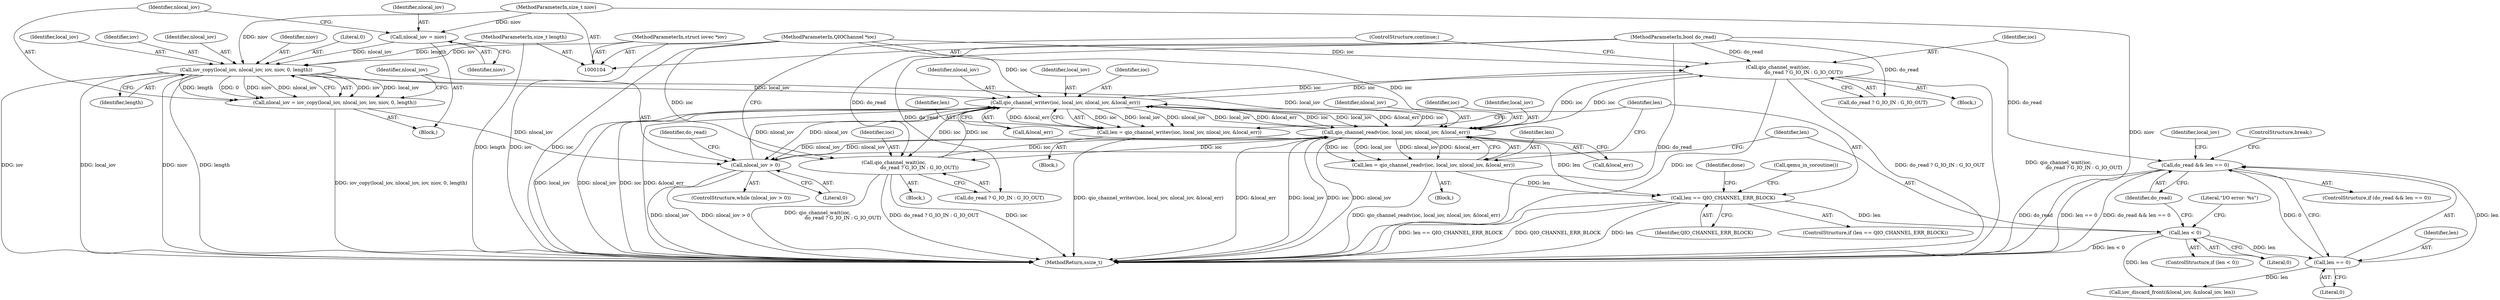digraph "0_qemu_ff82911cd3f69f028f2537825c9720ff78bc3f19_1@API" {
"1000220" [label="(Call,do_read && len == 0)"];
"1000109" [label="(MethodParameterIn,bool do_read)"];
"1000222" [label="(Call,len == 0)"];
"1000204" [label="(Call,len < 0)"];
"1000164" [label="(Call,len == QIO_CHANNEL_ERR_BLOCK)"];
"1000155" [label="(Call,len = qio_channel_writev(ioc, local_iov, nlocal_iov, &local_err))"];
"1000157" [label="(Call,qio_channel_writev(ioc, local_iov, nlocal_iov, &local_err))"];
"1000147" [label="(Call,qio_channel_readv(ioc, local_iov, nlocal_iov, &local_err))"];
"1000176" [label="(Call,qio_channel_wait(ioc,\n                                 do_read ? G_IO_IN : G_IO_OUT))"];
"1000105" [label="(MethodParameterIn,QIOChannel *ioc)"];
"1000191" [label="(Call,qio_channel_wait(ioc,\n                                 do_read ? G_IO_IN : G_IO_OUT))"];
"1000129" [label="(Call,iov_copy(local_iov, nlocal_iov, iov, niov, 0, length))"];
"1000124" [label="(Call,nlocal_iov = niov)"];
"1000107" [label="(MethodParameterIn,size_t niov)"];
"1000106" [label="(MethodParameterIn,struct iovec *iov)"];
"1000108" [label="(MethodParameterIn,size_t length)"];
"1000137" [label="(Call,nlocal_iov > 0)"];
"1000127" [label="(Call,nlocal_iov = iov_copy(local_iov, nlocal_iov, iov, niov, 0, length))"];
"1000145" [label="(Call,len = qio_channel_readv(ioc, local_iov, nlocal_iov, &local_err))"];
"1000209" [label="(Literal,\"I/O error: %s\")"];
"1000224" [label="(Literal,0)"];
"1000204" [label="(Call,len < 0)"];
"1000227" [label="(Call,iov_discard_front(&local_iov, &nlocal_iov, len))"];
"1000190" [label="(Block,)"];
"1000161" [label="(Call,&local_err)"];
"1000133" [label="(Identifier,niov)"];
"1000177" [label="(Identifier,ioc)"];
"1000124" [label="(Call,nlocal_iov = niov)"];
"1000143" [label="(Identifier,do_read)"];
"1000192" [label="(Identifier,ioc)"];
"1000226" [label="(ControlStructure,break;)"];
"1000156" [label="(Identifier,len)"];
"1000137" [label="(Call,nlocal_iov > 0)"];
"1000128" [label="(Identifier,nlocal_iov)"];
"1000220" [label="(Call,do_read && len == 0)"];
"1000150" [label="(Identifier,nlocal_iov)"];
"1000134" [label="(Literal,0)"];
"1000203" [label="(ControlStructure,if (len < 0))"];
"1000155" [label="(Call,len = qio_channel_writev(ioc, local_iov, nlocal_iov, &local_err))"];
"1000166" [label="(Identifier,QIO_CHANNEL_ERR_BLOCK)"];
"1000125" [label="(Identifier,nlocal_iov)"];
"1000164" [label="(Call,len == QIO_CHANNEL_ERR_BLOCK)"];
"1000159" [label="(Identifier,local_iov)"];
"1000191" [label="(Call,qio_channel_wait(ioc,\n                                 do_read ? G_IO_IN : G_IO_OUT))"];
"1000105" [label="(MethodParameterIn,QIOChannel *ioc)"];
"1000110" [label="(Block,)"];
"1000219" [label="(ControlStructure,if (do_read && len == 0))"];
"1000145" [label="(Call,len = qio_channel_readv(ioc, local_iov, nlocal_iov, &local_err))"];
"1000129" [label="(Call,iov_copy(local_iov, nlocal_iov, iov, niov, 0, length))"];
"1000138" [label="(Identifier,nlocal_iov)"];
"1000157" [label="(Call,qio_channel_writev(ioc, local_iov, nlocal_iov, &local_err))"];
"1000127" [label="(Call,nlocal_iov = iov_copy(local_iov, nlocal_iov, iov, niov, 0, length))"];
"1000108" [label="(MethodParameterIn,size_t length)"];
"1000178" [label="(Call,do_read ? G_IO_IN : G_IO_OUT)"];
"1000130" [label="(Identifier,local_iov)"];
"1000229" [label="(Identifier,local_iov)"];
"1000205" [label="(Identifier,len)"];
"1000126" [label="(Identifier,niov)"];
"1000144" [label="(Block,)"];
"1000236" [label="(MethodReturn,ssize_t)"];
"1000189" [label="(Identifier,done)"];
"1000176" [label="(Call,qio_channel_wait(ioc,\n                                 do_read ? G_IO_IN : G_IO_OUT))"];
"1000107" [label="(MethodParameterIn,size_t niov)"];
"1000135" [label="(Identifier,length)"];
"1000146" [label="(Identifier,len)"];
"1000106" [label="(MethodParameterIn,struct iovec *iov)"];
"1000221" [label="(Identifier,do_read)"];
"1000139" [label="(Literal,0)"];
"1000206" [label="(Literal,0)"];
"1000158" [label="(Identifier,ioc)"];
"1000175" [label="(Block,)"];
"1000148" [label="(Identifier,ioc)"];
"1000163" [label="(ControlStructure,if (len == QIO_CHANNEL_ERR_BLOCK))"];
"1000149" [label="(Identifier,local_iov)"];
"1000109" [label="(MethodParameterIn,bool do_read)"];
"1000223" [label="(Identifier,len)"];
"1000132" [label="(Identifier,iov)"];
"1000154" [label="(Block,)"];
"1000160" [label="(Identifier,nlocal_iov)"];
"1000147" [label="(Call,qio_channel_readv(ioc, local_iov, nlocal_iov, &local_err))"];
"1000193" [label="(Call,do_read ? G_IO_IN : G_IO_OUT)"];
"1000222" [label="(Call,len == 0)"];
"1000202" [label="(ControlStructure,continue;)"];
"1000131" [label="(Identifier,nlocal_iov)"];
"1000151" [label="(Call,&local_err)"];
"1000169" [label="(Call,qemu_in_coroutine())"];
"1000165" [label="(Identifier,len)"];
"1000136" [label="(ControlStructure,while (nlocal_iov > 0))"];
"1000220" -> "1000219"  [label="AST: "];
"1000220" -> "1000221"  [label="CFG: "];
"1000220" -> "1000222"  [label="CFG: "];
"1000221" -> "1000220"  [label="AST: "];
"1000222" -> "1000220"  [label="AST: "];
"1000226" -> "1000220"  [label="CFG: "];
"1000229" -> "1000220"  [label="CFG: "];
"1000220" -> "1000236"  [label="DDG: do_read"];
"1000220" -> "1000236"  [label="DDG: len == 0"];
"1000220" -> "1000236"  [label="DDG: do_read && len == 0"];
"1000109" -> "1000220"  [label="DDG: do_read"];
"1000222" -> "1000220"  [label="DDG: len"];
"1000222" -> "1000220"  [label="DDG: 0"];
"1000109" -> "1000104"  [label="AST: "];
"1000109" -> "1000236"  [label="DDG: do_read"];
"1000109" -> "1000176"  [label="DDG: do_read"];
"1000109" -> "1000178"  [label="DDG: do_read"];
"1000109" -> "1000191"  [label="DDG: do_read"];
"1000109" -> "1000193"  [label="DDG: do_read"];
"1000222" -> "1000224"  [label="CFG: "];
"1000223" -> "1000222"  [label="AST: "];
"1000224" -> "1000222"  [label="AST: "];
"1000204" -> "1000222"  [label="DDG: len"];
"1000222" -> "1000227"  [label="DDG: len"];
"1000204" -> "1000203"  [label="AST: "];
"1000204" -> "1000206"  [label="CFG: "];
"1000205" -> "1000204"  [label="AST: "];
"1000206" -> "1000204"  [label="AST: "];
"1000209" -> "1000204"  [label="CFG: "];
"1000221" -> "1000204"  [label="CFG: "];
"1000204" -> "1000236"  [label="DDG: len < 0"];
"1000164" -> "1000204"  [label="DDG: len"];
"1000204" -> "1000227"  [label="DDG: len"];
"1000164" -> "1000163"  [label="AST: "];
"1000164" -> "1000166"  [label="CFG: "];
"1000165" -> "1000164"  [label="AST: "];
"1000166" -> "1000164"  [label="AST: "];
"1000169" -> "1000164"  [label="CFG: "];
"1000189" -> "1000164"  [label="CFG: "];
"1000164" -> "1000236"  [label="DDG: len == QIO_CHANNEL_ERR_BLOCK"];
"1000164" -> "1000236"  [label="DDG: QIO_CHANNEL_ERR_BLOCK"];
"1000164" -> "1000236"  [label="DDG: len"];
"1000155" -> "1000164"  [label="DDG: len"];
"1000145" -> "1000164"  [label="DDG: len"];
"1000155" -> "1000154"  [label="AST: "];
"1000155" -> "1000157"  [label="CFG: "];
"1000156" -> "1000155"  [label="AST: "];
"1000157" -> "1000155"  [label="AST: "];
"1000165" -> "1000155"  [label="CFG: "];
"1000155" -> "1000236"  [label="DDG: qio_channel_writev(ioc, local_iov, nlocal_iov, &local_err)"];
"1000157" -> "1000155"  [label="DDG: ioc"];
"1000157" -> "1000155"  [label="DDG: local_iov"];
"1000157" -> "1000155"  [label="DDG: nlocal_iov"];
"1000157" -> "1000155"  [label="DDG: &local_err"];
"1000157" -> "1000161"  [label="CFG: "];
"1000158" -> "1000157"  [label="AST: "];
"1000159" -> "1000157"  [label="AST: "];
"1000160" -> "1000157"  [label="AST: "];
"1000161" -> "1000157"  [label="AST: "];
"1000157" -> "1000236"  [label="DDG: local_iov"];
"1000157" -> "1000236"  [label="DDG: nlocal_iov"];
"1000157" -> "1000236"  [label="DDG: ioc"];
"1000157" -> "1000236"  [label="DDG: &local_err"];
"1000157" -> "1000137"  [label="DDG: nlocal_iov"];
"1000157" -> "1000147"  [label="DDG: ioc"];
"1000157" -> "1000147"  [label="DDG: local_iov"];
"1000157" -> "1000147"  [label="DDG: &local_err"];
"1000147" -> "1000157"  [label="DDG: ioc"];
"1000147" -> "1000157"  [label="DDG: local_iov"];
"1000147" -> "1000157"  [label="DDG: &local_err"];
"1000176" -> "1000157"  [label="DDG: ioc"];
"1000191" -> "1000157"  [label="DDG: ioc"];
"1000105" -> "1000157"  [label="DDG: ioc"];
"1000129" -> "1000157"  [label="DDG: local_iov"];
"1000137" -> "1000157"  [label="DDG: nlocal_iov"];
"1000157" -> "1000176"  [label="DDG: ioc"];
"1000157" -> "1000191"  [label="DDG: ioc"];
"1000147" -> "1000145"  [label="AST: "];
"1000147" -> "1000151"  [label="CFG: "];
"1000148" -> "1000147"  [label="AST: "];
"1000149" -> "1000147"  [label="AST: "];
"1000150" -> "1000147"  [label="AST: "];
"1000151" -> "1000147"  [label="AST: "];
"1000145" -> "1000147"  [label="CFG: "];
"1000147" -> "1000236"  [label="DDG: &local_err"];
"1000147" -> "1000236"  [label="DDG: local_iov"];
"1000147" -> "1000236"  [label="DDG: ioc"];
"1000147" -> "1000236"  [label="DDG: nlocal_iov"];
"1000147" -> "1000137"  [label="DDG: nlocal_iov"];
"1000147" -> "1000145"  [label="DDG: ioc"];
"1000147" -> "1000145"  [label="DDG: local_iov"];
"1000147" -> "1000145"  [label="DDG: nlocal_iov"];
"1000147" -> "1000145"  [label="DDG: &local_err"];
"1000176" -> "1000147"  [label="DDG: ioc"];
"1000191" -> "1000147"  [label="DDG: ioc"];
"1000105" -> "1000147"  [label="DDG: ioc"];
"1000129" -> "1000147"  [label="DDG: local_iov"];
"1000137" -> "1000147"  [label="DDG: nlocal_iov"];
"1000147" -> "1000176"  [label="DDG: ioc"];
"1000147" -> "1000191"  [label="DDG: ioc"];
"1000176" -> "1000175"  [label="AST: "];
"1000176" -> "1000178"  [label="CFG: "];
"1000177" -> "1000176"  [label="AST: "];
"1000178" -> "1000176"  [label="AST: "];
"1000202" -> "1000176"  [label="CFG: "];
"1000176" -> "1000236"  [label="DDG: do_read ? G_IO_IN : G_IO_OUT"];
"1000176" -> "1000236"  [label="DDG: qio_channel_wait(ioc,\n                                 do_read ? G_IO_IN : G_IO_OUT)"];
"1000176" -> "1000236"  [label="DDG: ioc"];
"1000105" -> "1000176"  [label="DDG: ioc"];
"1000105" -> "1000104"  [label="AST: "];
"1000105" -> "1000236"  [label="DDG: ioc"];
"1000105" -> "1000191"  [label="DDG: ioc"];
"1000191" -> "1000190"  [label="AST: "];
"1000191" -> "1000193"  [label="CFG: "];
"1000192" -> "1000191"  [label="AST: "];
"1000193" -> "1000191"  [label="AST: "];
"1000202" -> "1000191"  [label="CFG: "];
"1000191" -> "1000236"  [label="DDG: qio_channel_wait(ioc,\n                                 do_read ? G_IO_IN : G_IO_OUT)"];
"1000191" -> "1000236"  [label="DDG: do_read ? G_IO_IN : G_IO_OUT"];
"1000191" -> "1000236"  [label="DDG: ioc"];
"1000129" -> "1000127"  [label="AST: "];
"1000129" -> "1000135"  [label="CFG: "];
"1000130" -> "1000129"  [label="AST: "];
"1000131" -> "1000129"  [label="AST: "];
"1000132" -> "1000129"  [label="AST: "];
"1000133" -> "1000129"  [label="AST: "];
"1000134" -> "1000129"  [label="AST: "];
"1000135" -> "1000129"  [label="AST: "];
"1000127" -> "1000129"  [label="CFG: "];
"1000129" -> "1000236"  [label="DDG: iov"];
"1000129" -> "1000236"  [label="DDG: local_iov"];
"1000129" -> "1000236"  [label="DDG: niov"];
"1000129" -> "1000236"  [label="DDG: length"];
"1000129" -> "1000127"  [label="DDG: iov"];
"1000129" -> "1000127"  [label="DDG: local_iov"];
"1000129" -> "1000127"  [label="DDG: length"];
"1000129" -> "1000127"  [label="DDG: 0"];
"1000129" -> "1000127"  [label="DDG: niov"];
"1000129" -> "1000127"  [label="DDG: nlocal_iov"];
"1000124" -> "1000129"  [label="DDG: nlocal_iov"];
"1000106" -> "1000129"  [label="DDG: iov"];
"1000107" -> "1000129"  [label="DDG: niov"];
"1000108" -> "1000129"  [label="DDG: length"];
"1000124" -> "1000110"  [label="AST: "];
"1000124" -> "1000126"  [label="CFG: "];
"1000125" -> "1000124"  [label="AST: "];
"1000126" -> "1000124"  [label="AST: "];
"1000128" -> "1000124"  [label="CFG: "];
"1000107" -> "1000124"  [label="DDG: niov"];
"1000107" -> "1000104"  [label="AST: "];
"1000107" -> "1000236"  [label="DDG: niov"];
"1000106" -> "1000104"  [label="AST: "];
"1000106" -> "1000236"  [label="DDG: iov"];
"1000108" -> "1000104"  [label="AST: "];
"1000108" -> "1000236"  [label="DDG: length"];
"1000137" -> "1000136"  [label="AST: "];
"1000137" -> "1000139"  [label="CFG: "];
"1000138" -> "1000137"  [label="AST: "];
"1000139" -> "1000137"  [label="AST: "];
"1000143" -> "1000137"  [label="CFG: "];
"1000205" -> "1000137"  [label="CFG: "];
"1000137" -> "1000236"  [label="DDG: nlocal_iov"];
"1000137" -> "1000236"  [label="DDG: nlocal_iov > 0"];
"1000127" -> "1000137"  [label="DDG: nlocal_iov"];
"1000127" -> "1000110"  [label="AST: "];
"1000128" -> "1000127"  [label="AST: "];
"1000138" -> "1000127"  [label="CFG: "];
"1000127" -> "1000236"  [label="DDG: iov_copy(local_iov, nlocal_iov, iov, niov, 0, length)"];
"1000145" -> "1000144"  [label="AST: "];
"1000146" -> "1000145"  [label="AST: "];
"1000165" -> "1000145"  [label="CFG: "];
"1000145" -> "1000236"  [label="DDG: qio_channel_readv(ioc, local_iov, nlocal_iov, &local_err)"];
}
